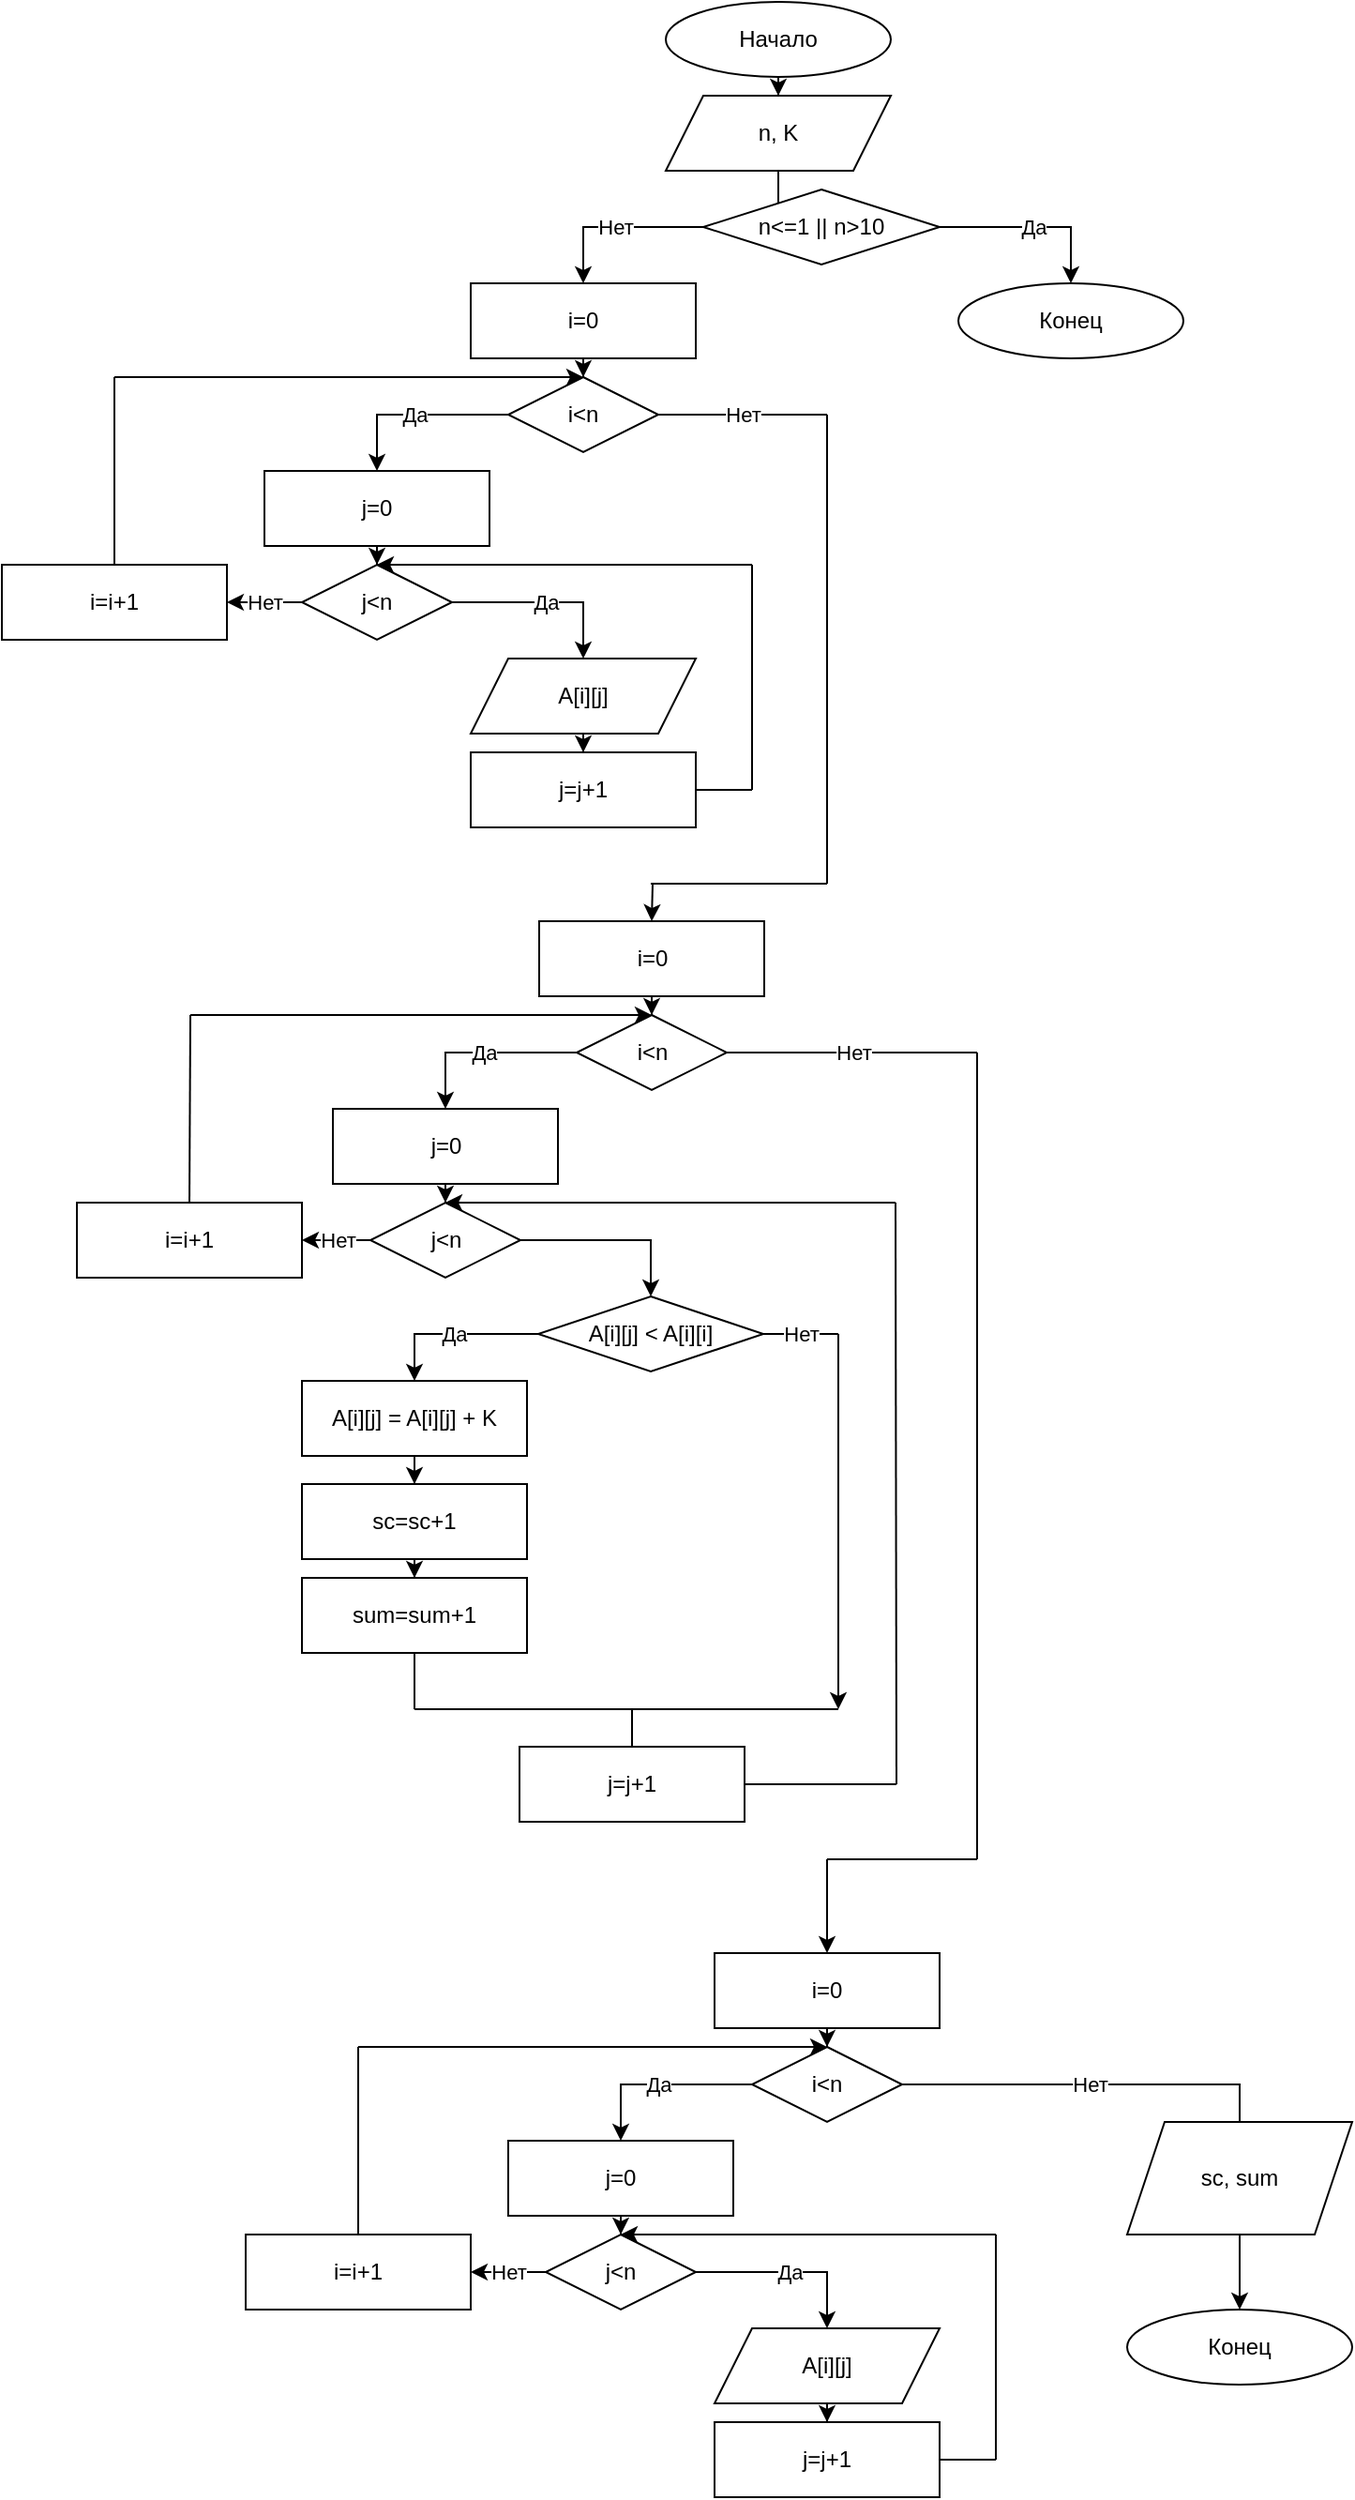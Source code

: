 <mxfile version="15.4.1" type="device"><diagram id="0XZV2-l3BpEF-hM__Tx5" name="Page-1"><mxGraphModel dx="2844" dy="1588" grid="1" gridSize="10" guides="1" tooltips="1" connect="1" arrows="1" fold="1" page="1" pageScale="1" pageWidth="827" pageHeight="1169" math="0" shadow="0"><root><mxCell id="0"/><mxCell id="1" parent="0"/><mxCell id="21PDeg-ERMJGdOdy-sei-4" value="" style="edgeStyle=orthogonalEdgeStyle;rounded=0;orthogonalLoop=1;jettySize=auto;html=1;" parent="1" source="21PDeg-ERMJGdOdy-sei-1" target="21PDeg-ERMJGdOdy-sei-3" edge="1"><mxGeometry relative="1" as="geometry"/></mxCell><mxCell id="21PDeg-ERMJGdOdy-sei-1" value="Начало" style="ellipse;whiteSpace=wrap;html=1;" parent="1" vertex="1"><mxGeometry x="354" width="120" height="40" as="geometry"/></mxCell><mxCell id="21PDeg-ERMJGdOdy-sei-6" value="" style="edgeStyle=orthogonalEdgeStyle;rounded=0;orthogonalLoop=1;jettySize=auto;html=1;" parent="1" source="21PDeg-ERMJGdOdy-sei-3" target="21PDeg-ERMJGdOdy-sei-5" edge="1"><mxGeometry relative="1" as="geometry"/></mxCell><mxCell id="21PDeg-ERMJGdOdy-sei-3" value="n, K" style="shape=parallelogram;perimeter=parallelogramPerimeter;whiteSpace=wrap;html=1;fixedSize=1;" parent="1" vertex="1"><mxGeometry x="354" y="50" width="120" height="40" as="geometry"/></mxCell><mxCell id="21PDeg-ERMJGdOdy-sei-8" value="Да" style="edgeStyle=orthogonalEdgeStyle;rounded=0;orthogonalLoop=1;jettySize=auto;html=1;" parent="1" source="21PDeg-ERMJGdOdy-sei-5" target="21PDeg-ERMJGdOdy-sei-7" edge="1"><mxGeometry relative="1" as="geometry"/></mxCell><mxCell id="21PDeg-ERMJGdOdy-sei-10" value="Нет" style="edgeStyle=orthogonalEdgeStyle;rounded=0;orthogonalLoop=1;jettySize=auto;html=1;" parent="1" source="21PDeg-ERMJGdOdy-sei-5" target="21PDeg-ERMJGdOdy-sei-9" edge="1"><mxGeometry relative="1" as="geometry"/></mxCell><mxCell id="21PDeg-ERMJGdOdy-sei-5" value="n&amp;lt;=1 || n&amp;gt;10" style="rhombus;whiteSpace=wrap;html=1;" parent="1" vertex="1"><mxGeometry x="374" y="100" width="126" height="40" as="geometry"/></mxCell><mxCell id="21PDeg-ERMJGdOdy-sei-7" value="Конец" style="ellipse;whiteSpace=wrap;html=1;" parent="1" vertex="1"><mxGeometry x="510" y="150" width="120" height="40" as="geometry"/></mxCell><mxCell id="21PDeg-ERMJGdOdy-sei-12" value="" style="edgeStyle=orthogonalEdgeStyle;rounded=0;orthogonalLoop=1;jettySize=auto;html=1;" parent="1" source="21PDeg-ERMJGdOdy-sei-9" target="21PDeg-ERMJGdOdy-sei-11" edge="1"><mxGeometry relative="1" as="geometry"/></mxCell><mxCell id="21PDeg-ERMJGdOdy-sei-9" value="i=0" style="whiteSpace=wrap;html=1;" parent="1" vertex="1"><mxGeometry x="250" y="150" width="120" height="40" as="geometry"/></mxCell><mxCell id="21PDeg-ERMJGdOdy-sei-14" value="Да" style="edgeStyle=orthogonalEdgeStyle;rounded=0;orthogonalLoop=1;jettySize=auto;html=1;" parent="1" source="21PDeg-ERMJGdOdy-sei-11" target="21PDeg-ERMJGdOdy-sei-13" edge="1"><mxGeometry relative="1" as="geometry"/></mxCell><mxCell id="21PDeg-ERMJGdOdy-sei-11" value="i&amp;lt;n" style="rhombus;whiteSpace=wrap;html=1;" parent="1" vertex="1"><mxGeometry x="270" y="200" width="80" height="40" as="geometry"/></mxCell><mxCell id="21PDeg-ERMJGdOdy-sei-16" value="" style="edgeStyle=orthogonalEdgeStyle;rounded=0;orthogonalLoop=1;jettySize=auto;html=1;" parent="1" source="21PDeg-ERMJGdOdy-sei-13" target="21PDeg-ERMJGdOdy-sei-15" edge="1"><mxGeometry relative="1" as="geometry"/></mxCell><mxCell id="21PDeg-ERMJGdOdy-sei-13" value="j=0" style="whiteSpace=wrap;html=1;" parent="1" vertex="1"><mxGeometry x="140" y="250" width="120" height="40" as="geometry"/></mxCell><mxCell id="21PDeg-ERMJGdOdy-sei-22" value="Да" style="edgeStyle=orthogonalEdgeStyle;rounded=0;orthogonalLoop=1;jettySize=auto;html=1;" parent="1" source="21PDeg-ERMJGdOdy-sei-15" target="21PDeg-ERMJGdOdy-sei-21" edge="1"><mxGeometry relative="1" as="geometry"/></mxCell><mxCell id="21PDeg-ERMJGdOdy-sei-27" value="Нет" style="edgeStyle=orthogonalEdgeStyle;rounded=0;orthogonalLoop=1;jettySize=auto;html=1;" parent="1" source="21PDeg-ERMJGdOdy-sei-15" target="21PDeg-ERMJGdOdy-sei-26" edge="1"><mxGeometry relative="1" as="geometry"/></mxCell><mxCell id="21PDeg-ERMJGdOdy-sei-15" value="j&amp;lt;n" style="rhombus;whiteSpace=wrap;html=1;" parent="1" vertex="1"><mxGeometry x="160" y="300" width="80" height="40" as="geometry"/></mxCell><mxCell id="21PDeg-ERMJGdOdy-sei-24" value="" style="edgeStyle=orthogonalEdgeStyle;rounded=0;orthogonalLoop=1;jettySize=auto;html=1;" parent="1" source="21PDeg-ERMJGdOdy-sei-21" target="21PDeg-ERMJGdOdy-sei-23" edge="1"><mxGeometry relative="1" as="geometry"/></mxCell><mxCell id="21PDeg-ERMJGdOdy-sei-21" value="A[i][j]" style="shape=parallelogram;perimeter=parallelogramPerimeter;whiteSpace=wrap;html=1;fixedSize=1;" parent="1" vertex="1"><mxGeometry x="250" y="350" width="120" height="40" as="geometry"/></mxCell><mxCell id="21PDeg-ERMJGdOdy-sei-23" value="j=j+1" style="whiteSpace=wrap;html=1;" parent="1" vertex="1"><mxGeometry x="250" y="400" width="120" height="40" as="geometry"/></mxCell><mxCell id="21PDeg-ERMJGdOdy-sei-26" value="i=i+1" style="whiteSpace=wrap;html=1;" parent="1" vertex="1"><mxGeometry y="300" width="120" height="40" as="geometry"/></mxCell><mxCell id="21PDeg-ERMJGdOdy-sei-29" value="" style="endArrow=none;html=1;entryX=0.5;entryY=0;entryDx=0;entryDy=0;" parent="1" target="21PDeg-ERMJGdOdy-sei-26" edge="1"><mxGeometry width="50" height="50" relative="1" as="geometry"><mxPoint x="60" y="200" as="sourcePoint"/><mxPoint x="440" y="380" as="targetPoint"/></mxGeometry></mxCell><mxCell id="21PDeg-ERMJGdOdy-sei-30" value="" style="endArrow=classic;html=1;" parent="1" edge="1"><mxGeometry width="50" height="50" relative="1" as="geometry"><mxPoint x="60" y="200" as="sourcePoint"/><mxPoint x="310" y="200" as="targetPoint"/></mxGeometry></mxCell><mxCell id="21PDeg-ERMJGdOdy-sei-31" value="" style="endArrow=none;html=1;exitX=1;exitY=0.5;exitDx=0;exitDy=0;" parent="1" source="21PDeg-ERMJGdOdy-sei-23" edge="1"><mxGeometry width="50" height="50" relative="1" as="geometry"><mxPoint x="390" y="430" as="sourcePoint"/><mxPoint x="400" y="420" as="targetPoint"/></mxGeometry></mxCell><mxCell id="21PDeg-ERMJGdOdy-sei-32" value="" style="endArrow=classic;html=1;entryX=0.5;entryY=0;entryDx=0;entryDy=0;" parent="1" target="21PDeg-ERMJGdOdy-sei-15" edge="1"><mxGeometry width="50" height="50" relative="1" as="geometry"><mxPoint x="400" y="300" as="sourcePoint"/><mxPoint x="310" y="290" as="targetPoint"/></mxGeometry></mxCell><mxCell id="21PDeg-ERMJGdOdy-sei-33" value="" style="endArrow=none;html=1;" parent="1" edge="1"><mxGeometry width="50" height="50" relative="1" as="geometry"><mxPoint x="400" y="420" as="sourcePoint"/><mxPoint x="400" y="300" as="targetPoint"/></mxGeometry></mxCell><mxCell id="21PDeg-ERMJGdOdy-sei-34" value="" style="edgeStyle=orthogonalEdgeStyle;rounded=0;orthogonalLoop=1;jettySize=auto;html=1;" parent="1" source="21PDeg-ERMJGdOdy-sei-35" target="21PDeg-ERMJGdOdy-sei-37" edge="1"><mxGeometry relative="1" as="geometry"/></mxCell><mxCell id="21PDeg-ERMJGdOdy-sei-35" value="i=0" style="whiteSpace=wrap;html=1;" parent="1" vertex="1"><mxGeometry x="286.5" y="490" width="120" height="40" as="geometry"/></mxCell><mxCell id="21PDeg-ERMJGdOdy-sei-36" value="Да" style="edgeStyle=orthogonalEdgeStyle;rounded=0;orthogonalLoop=1;jettySize=auto;html=1;" parent="1" source="21PDeg-ERMJGdOdy-sei-37" target="21PDeg-ERMJGdOdy-sei-39" edge="1"><mxGeometry relative="1" as="geometry"/></mxCell><mxCell id="21PDeg-ERMJGdOdy-sei-37" value="i&amp;lt;n" style="rhombus;whiteSpace=wrap;html=1;" parent="1" vertex="1"><mxGeometry x="306.5" y="540" width="80" height="40" as="geometry"/></mxCell><mxCell id="21PDeg-ERMJGdOdy-sei-38" value="" style="edgeStyle=orthogonalEdgeStyle;rounded=0;orthogonalLoop=1;jettySize=auto;html=1;" parent="1" source="21PDeg-ERMJGdOdy-sei-39" target="21PDeg-ERMJGdOdy-sei-42" edge="1"><mxGeometry relative="1" as="geometry"/></mxCell><mxCell id="21PDeg-ERMJGdOdy-sei-39" value="j=0" style="whiteSpace=wrap;html=1;" parent="1" vertex="1"><mxGeometry x="176.5" y="590" width="120" height="40" as="geometry"/></mxCell><mxCell id="21PDeg-ERMJGdOdy-sei-41" value="Нет" style="edgeStyle=orthogonalEdgeStyle;rounded=0;orthogonalLoop=1;jettySize=auto;html=1;" parent="1" source="21PDeg-ERMJGdOdy-sei-42" target="21PDeg-ERMJGdOdy-sei-46" edge="1"><mxGeometry relative="1" as="geometry"/></mxCell><mxCell id="21PDeg-ERMJGdOdy-sei-53" value="" style="edgeStyle=orthogonalEdgeStyle;rounded=0;orthogonalLoop=1;jettySize=auto;html=1;" parent="1" source="21PDeg-ERMJGdOdy-sei-42" target="21PDeg-ERMJGdOdy-sei-52" edge="1"><mxGeometry relative="1" as="geometry"/></mxCell><mxCell id="21PDeg-ERMJGdOdy-sei-42" value="j&amp;lt;n" style="rhombus;whiteSpace=wrap;html=1;" parent="1" vertex="1"><mxGeometry x="196.5" y="640" width="80" height="40" as="geometry"/></mxCell><mxCell id="21PDeg-ERMJGdOdy-sei-46" value="i=i+1" style="whiteSpace=wrap;html=1;" parent="1" vertex="1"><mxGeometry x="40" y="640" width="120" height="40" as="geometry"/></mxCell><mxCell id="21PDeg-ERMJGdOdy-sei-47" value="" style="endArrow=none;html=1;entryX=0.5;entryY=0;entryDx=0;entryDy=0;" parent="1" target="21PDeg-ERMJGdOdy-sei-46" edge="1"><mxGeometry width="50" height="50" relative="1" as="geometry"><mxPoint x="100.5" y="540" as="sourcePoint"/><mxPoint x="476.5" y="720" as="targetPoint"/></mxGeometry></mxCell><mxCell id="21PDeg-ERMJGdOdy-sei-48" value="" style="endArrow=classic;html=1;" parent="1" edge="1"><mxGeometry width="50" height="50" relative="1" as="geometry"><mxPoint x="100.5" y="540" as="sourcePoint"/><mxPoint x="346.5" y="540" as="targetPoint"/></mxGeometry></mxCell><mxCell id="21PDeg-ERMJGdOdy-sei-55" value="Да" style="edgeStyle=orthogonalEdgeStyle;rounded=0;orthogonalLoop=1;jettySize=auto;html=1;" parent="1" source="21PDeg-ERMJGdOdy-sei-52" target="21PDeg-ERMJGdOdy-sei-54" edge="1"><mxGeometry relative="1" as="geometry"/></mxCell><mxCell id="21PDeg-ERMJGdOdy-sei-52" value="A[i][j] &amp;lt; A[i][i]" style="rhombus;whiteSpace=wrap;html=1;" parent="1" vertex="1"><mxGeometry x="286" y="690" width="120" height="40" as="geometry"/></mxCell><mxCell id="CDM_7TWlu0hRCJTy2nBF-2" value="" style="edgeStyle=orthogonalEdgeStyle;rounded=0;orthogonalLoop=1;jettySize=auto;html=1;" edge="1" parent="1" source="21PDeg-ERMJGdOdy-sei-54" target="CDM_7TWlu0hRCJTy2nBF-1"><mxGeometry relative="1" as="geometry"/></mxCell><mxCell id="21PDeg-ERMJGdOdy-sei-54" value="A[i][j] = A[i][j] + K" style="whiteSpace=wrap;html=1;" parent="1" vertex="1"><mxGeometry x="160" y="735" width="120" height="40" as="geometry"/></mxCell><mxCell id="21PDeg-ERMJGdOdy-sei-56" value="Нет" style="endArrow=none;html=1;exitX=1;exitY=0.5;exitDx=0;exitDy=0;" parent="1" source="21PDeg-ERMJGdOdy-sei-11" edge="1"><mxGeometry width="50" height="50" relative="1" as="geometry"><mxPoint x="340" y="430" as="sourcePoint"/><mxPoint x="440" y="220" as="targetPoint"/></mxGeometry></mxCell><mxCell id="21PDeg-ERMJGdOdy-sei-57" value="" style="endArrow=classic;html=1;entryX=0.5;entryY=0;entryDx=0;entryDy=0;" parent="1" target="21PDeg-ERMJGdOdy-sei-35" edge="1"><mxGeometry width="50" height="50" relative="1" as="geometry"><mxPoint x="347" y="470" as="sourcePoint"/><mxPoint x="790" y="150" as="targetPoint"/></mxGeometry></mxCell><mxCell id="21PDeg-ERMJGdOdy-sei-58" value="" style="endArrow=classic;html=1;" parent="1" edge="1"><mxGeometry width="50" height="50" relative="1" as="geometry"><mxPoint x="446" y="710" as="sourcePoint"/><mxPoint x="446" y="910" as="targetPoint"/></mxGeometry></mxCell><mxCell id="21PDeg-ERMJGdOdy-sei-60" value="Нет" style="endArrow=none;html=1;exitX=1;exitY=0.5;exitDx=0;exitDy=0;" parent="1" source="21PDeg-ERMJGdOdy-sei-52" edge="1"><mxGeometry width="50" height="50" relative="1" as="geometry"><mxPoint x="286" y="905" as="sourcePoint"/><mxPoint x="446" y="710" as="targetPoint"/></mxGeometry></mxCell><mxCell id="21PDeg-ERMJGdOdy-sei-61" value="" style="endArrow=none;html=1;" parent="1" edge="1"><mxGeometry width="50" height="50" relative="1" as="geometry"><mxPoint x="220" y="910" as="sourcePoint"/><mxPoint x="446" y="910" as="targetPoint"/></mxGeometry></mxCell><mxCell id="21PDeg-ERMJGdOdy-sei-62" value="" style="endArrow=none;html=1;entryX=0.5;entryY=0;entryDx=0;entryDy=0;" parent="1" target="21PDeg-ERMJGdOdy-sei-64" edge="1"><mxGeometry width="50" height="50" relative="1" as="geometry"><mxPoint x="336" y="910" as="sourcePoint"/><mxPoint x="336" y="940" as="targetPoint"/></mxGeometry></mxCell><mxCell id="21PDeg-ERMJGdOdy-sei-63" value="" style="endArrow=none;html=1;exitX=1;exitY=0.5;exitDx=0;exitDy=0;" parent="1" source="21PDeg-ERMJGdOdy-sei-64" edge="1"><mxGeometry width="50" height="50" relative="1" as="geometry"><mxPoint x="416" y="970" as="sourcePoint"/><mxPoint x="477" y="950" as="targetPoint"/></mxGeometry></mxCell><mxCell id="21PDeg-ERMJGdOdy-sei-64" value="j=j+1" style="rounded=0;whiteSpace=wrap;html=1;" parent="1" vertex="1"><mxGeometry x="276" y="930" width="120" height="40" as="geometry"/></mxCell><mxCell id="21PDeg-ERMJGdOdy-sei-66" value="" style="endArrow=none;html=1;" parent="1" edge="1"><mxGeometry width="50" height="50" relative="1" as="geometry"><mxPoint x="477" y="950" as="sourcePoint"/><mxPoint x="476.5" y="640" as="targetPoint"/></mxGeometry></mxCell><mxCell id="21PDeg-ERMJGdOdy-sei-67" value="" style="endArrow=classic;html=1;entryX=0.5;entryY=0;entryDx=0;entryDy=0;" parent="1" target="21PDeg-ERMJGdOdy-sei-42" edge="1"><mxGeometry width="50" height="50" relative="1" as="geometry"><mxPoint x="476.5" y="640" as="sourcePoint"/><mxPoint x="306.5" y="650" as="targetPoint"/></mxGeometry></mxCell><mxCell id="21PDeg-ERMJGdOdy-sei-69" value="" style="edgeStyle=orthogonalEdgeStyle;rounded=0;orthogonalLoop=1;jettySize=auto;html=1;" parent="1" source="21PDeg-ERMJGdOdy-sei-70" target="21PDeg-ERMJGdOdy-sei-72" edge="1"><mxGeometry relative="1" as="geometry"/></mxCell><mxCell id="21PDeg-ERMJGdOdy-sei-70" value="i=0" style="whiteSpace=wrap;html=1;" parent="1" vertex="1"><mxGeometry x="380" y="1040" width="120" height="40" as="geometry"/></mxCell><mxCell id="21PDeg-ERMJGdOdy-sei-71" value="Да" style="edgeStyle=orthogonalEdgeStyle;rounded=0;orthogonalLoop=1;jettySize=auto;html=1;" parent="1" source="21PDeg-ERMJGdOdy-sei-72" target="21PDeg-ERMJGdOdy-sei-74" edge="1"><mxGeometry relative="1" as="geometry"/></mxCell><mxCell id="21PDeg-ERMJGdOdy-sei-94" value="" style="edgeStyle=orthogonalEdgeStyle;rounded=0;orthogonalLoop=1;jettySize=auto;html=1;startArrow=none;" parent="1" source="CDM_7TWlu0hRCJTy2nBF-6" target="21PDeg-ERMJGdOdy-sei-93" edge="1"><mxGeometry relative="1" as="geometry"/></mxCell><mxCell id="21PDeg-ERMJGdOdy-sei-72" value="i&amp;lt;n" style="rhombus;whiteSpace=wrap;html=1;" parent="1" vertex="1"><mxGeometry x="400" y="1090" width="80" height="40" as="geometry"/></mxCell><mxCell id="21PDeg-ERMJGdOdy-sei-73" value="" style="edgeStyle=orthogonalEdgeStyle;rounded=0;orthogonalLoop=1;jettySize=auto;html=1;" parent="1" source="21PDeg-ERMJGdOdy-sei-74" target="21PDeg-ERMJGdOdy-sei-77" edge="1"><mxGeometry relative="1" as="geometry"/></mxCell><mxCell id="21PDeg-ERMJGdOdy-sei-74" value="j=0" style="whiteSpace=wrap;html=1;" parent="1" vertex="1"><mxGeometry x="270" y="1140" width="120" height="40" as="geometry"/></mxCell><mxCell id="21PDeg-ERMJGdOdy-sei-75" value="Да" style="edgeStyle=orthogonalEdgeStyle;rounded=0;orthogonalLoop=1;jettySize=auto;html=1;" parent="1" source="21PDeg-ERMJGdOdy-sei-77" target="21PDeg-ERMJGdOdy-sei-79" edge="1"><mxGeometry relative="1" as="geometry"/></mxCell><mxCell id="21PDeg-ERMJGdOdy-sei-76" value="Нет" style="edgeStyle=orthogonalEdgeStyle;rounded=0;orthogonalLoop=1;jettySize=auto;html=1;" parent="1" source="21PDeg-ERMJGdOdy-sei-77" target="21PDeg-ERMJGdOdy-sei-81" edge="1"><mxGeometry relative="1" as="geometry"/></mxCell><mxCell id="21PDeg-ERMJGdOdy-sei-77" value="j&amp;lt;n" style="rhombus;whiteSpace=wrap;html=1;" parent="1" vertex="1"><mxGeometry x="290" y="1190" width="80" height="40" as="geometry"/></mxCell><mxCell id="21PDeg-ERMJGdOdy-sei-78" value="" style="edgeStyle=orthogonalEdgeStyle;rounded=0;orthogonalLoop=1;jettySize=auto;html=1;" parent="1" source="21PDeg-ERMJGdOdy-sei-79" target="21PDeg-ERMJGdOdy-sei-80" edge="1"><mxGeometry relative="1" as="geometry"/></mxCell><mxCell id="21PDeg-ERMJGdOdy-sei-79" value="A[i][j]" style="shape=parallelogram;perimeter=parallelogramPerimeter;whiteSpace=wrap;html=1;fixedSize=1;" parent="1" vertex="1"><mxGeometry x="380" y="1240" width="120" height="40" as="geometry"/></mxCell><mxCell id="21PDeg-ERMJGdOdy-sei-80" value="j=j+1" style="whiteSpace=wrap;html=1;" parent="1" vertex="1"><mxGeometry x="380" y="1290" width="120" height="40" as="geometry"/></mxCell><mxCell id="21PDeg-ERMJGdOdy-sei-81" value="i=i+1" style="whiteSpace=wrap;html=1;" parent="1" vertex="1"><mxGeometry x="130" y="1190" width="120" height="40" as="geometry"/></mxCell><mxCell id="21PDeg-ERMJGdOdy-sei-82" value="" style="endArrow=none;html=1;entryX=0.5;entryY=0;entryDx=0;entryDy=0;" parent="1" target="21PDeg-ERMJGdOdy-sei-81" edge="1"><mxGeometry width="50" height="50" relative="1" as="geometry"><mxPoint x="190" y="1090" as="sourcePoint"/><mxPoint x="570" y="1270" as="targetPoint"/></mxGeometry></mxCell><mxCell id="21PDeg-ERMJGdOdy-sei-83" value="" style="endArrow=classic;html=1;" parent="1" edge="1"><mxGeometry width="50" height="50" relative="1" as="geometry"><mxPoint x="190" y="1090" as="sourcePoint"/><mxPoint x="440" y="1090" as="targetPoint"/></mxGeometry></mxCell><mxCell id="21PDeg-ERMJGdOdy-sei-84" value="" style="endArrow=none;html=1;exitX=1;exitY=0.5;exitDx=0;exitDy=0;" parent="1" source="21PDeg-ERMJGdOdy-sei-80" edge="1"><mxGeometry width="50" height="50" relative="1" as="geometry"><mxPoint x="520" y="1320" as="sourcePoint"/><mxPoint x="530" y="1310" as="targetPoint"/></mxGeometry></mxCell><mxCell id="21PDeg-ERMJGdOdy-sei-85" value="" style="endArrow=classic;html=1;entryX=0.5;entryY=0;entryDx=0;entryDy=0;" parent="1" target="21PDeg-ERMJGdOdy-sei-77" edge="1"><mxGeometry width="50" height="50" relative="1" as="geometry"><mxPoint x="530" y="1190" as="sourcePoint"/><mxPoint x="440" y="1180" as="targetPoint"/></mxGeometry></mxCell><mxCell id="21PDeg-ERMJGdOdy-sei-86" value="" style="endArrow=none;html=1;" parent="1" edge="1"><mxGeometry width="50" height="50" relative="1" as="geometry"><mxPoint x="530" y="1310" as="sourcePoint"/><mxPoint x="530" y="1190" as="targetPoint"/></mxGeometry></mxCell><mxCell id="21PDeg-ERMJGdOdy-sei-87" value="" style="endArrow=none;html=1;" parent="1" edge="1"><mxGeometry width="50" height="50" relative="1" as="geometry"><mxPoint x="346" y="470" as="sourcePoint"/><mxPoint x="440" y="470" as="targetPoint"/></mxGeometry></mxCell><mxCell id="21PDeg-ERMJGdOdy-sei-88" value="" style="endArrow=none;html=1;" parent="1" edge="1"><mxGeometry width="50" height="50" relative="1" as="geometry"><mxPoint x="440" y="470" as="sourcePoint"/><mxPoint x="440" y="220" as="targetPoint"/></mxGeometry></mxCell><mxCell id="21PDeg-ERMJGdOdy-sei-89" value="" style="endArrow=none;html=1;" parent="1" edge="1"><mxGeometry width="50" height="50" relative="1" as="geometry"><mxPoint x="440" y="990" as="sourcePoint"/><mxPoint x="520" y="990" as="targetPoint"/></mxGeometry></mxCell><mxCell id="21PDeg-ERMJGdOdy-sei-90" value="" style="endArrow=classic;html=1;entryX=0.5;entryY=0;entryDx=0;entryDy=0;" parent="1" target="21PDeg-ERMJGdOdy-sei-70" edge="1"><mxGeometry width="50" height="50" relative="1" as="geometry"><mxPoint x="440" y="990" as="sourcePoint"/><mxPoint x="620" y="950" as="targetPoint"/></mxGeometry></mxCell><mxCell id="21PDeg-ERMJGdOdy-sei-91" value="Нет" style="endArrow=none;html=1;exitX=1;exitY=0.5;exitDx=0;exitDy=0;" parent="1" source="21PDeg-ERMJGdOdy-sei-37" edge="1"><mxGeometry width="50" height="50" relative="1" as="geometry"><mxPoint x="620" y="610" as="sourcePoint"/><mxPoint x="520" y="560" as="targetPoint"/></mxGeometry></mxCell><mxCell id="21PDeg-ERMJGdOdy-sei-92" value="" style="endArrow=none;html=1;" parent="1" edge="1"><mxGeometry width="50" height="50" relative="1" as="geometry"><mxPoint x="520" y="990" as="sourcePoint"/><mxPoint x="520" y="560" as="targetPoint"/></mxGeometry></mxCell><mxCell id="21PDeg-ERMJGdOdy-sei-93" value="Конец" style="ellipse;whiteSpace=wrap;html=1;" parent="1" vertex="1"><mxGeometry x="600" y="1230" width="120" height="40" as="geometry"/></mxCell><mxCell id="CDM_7TWlu0hRCJTy2nBF-4" value="" style="edgeStyle=orthogonalEdgeStyle;rounded=0;orthogonalLoop=1;jettySize=auto;html=1;" edge="1" parent="1" source="CDM_7TWlu0hRCJTy2nBF-1" target="CDM_7TWlu0hRCJTy2nBF-3"><mxGeometry relative="1" as="geometry"/></mxCell><mxCell id="CDM_7TWlu0hRCJTy2nBF-1" value="sc=sc+1" style="whiteSpace=wrap;html=1;" vertex="1" parent="1"><mxGeometry x="160" y="790" width="120" height="40" as="geometry"/></mxCell><mxCell id="CDM_7TWlu0hRCJTy2nBF-3" value="sum=sum+1" style="whiteSpace=wrap;html=1;" vertex="1" parent="1"><mxGeometry x="160" y="840" width="120" height="40" as="geometry"/></mxCell><mxCell id="CDM_7TWlu0hRCJTy2nBF-5" value="" style="endArrow=none;html=1;entryX=0.5;entryY=1;entryDx=0;entryDy=0;" edge="1" parent="1" target="CDM_7TWlu0hRCJTy2nBF-3"><mxGeometry width="50" height="50" relative="1" as="geometry"><mxPoint x="220" y="910" as="sourcePoint"/><mxPoint x="650" y="940" as="targetPoint"/></mxGeometry></mxCell><mxCell id="CDM_7TWlu0hRCJTy2nBF-6" value="sc, sum" style="shape=parallelogram;perimeter=parallelogramPerimeter;whiteSpace=wrap;html=1;fixedSize=1;" vertex="1" parent="1"><mxGeometry x="600" y="1130" width="120" height="60" as="geometry"/></mxCell><mxCell id="CDM_7TWlu0hRCJTy2nBF-7" value="Нет" style="edgeStyle=orthogonalEdgeStyle;rounded=0;orthogonalLoop=1;jettySize=auto;html=1;endArrow=none;entryX=0.5;entryY=0;entryDx=0;entryDy=0;" edge="1" parent="1" source="21PDeg-ERMJGdOdy-sei-72" target="CDM_7TWlu0hRCJTy2nBF-6"><mxGeometry relative="1" as="geometry"><mxPoint x="480" y="1110" as="sourcePoint"/><mxPoint x="670" y="1220" as="targetPoint"/></mxGeometry></mxCell></root></mxGraphModel></diagram></mxfile>
